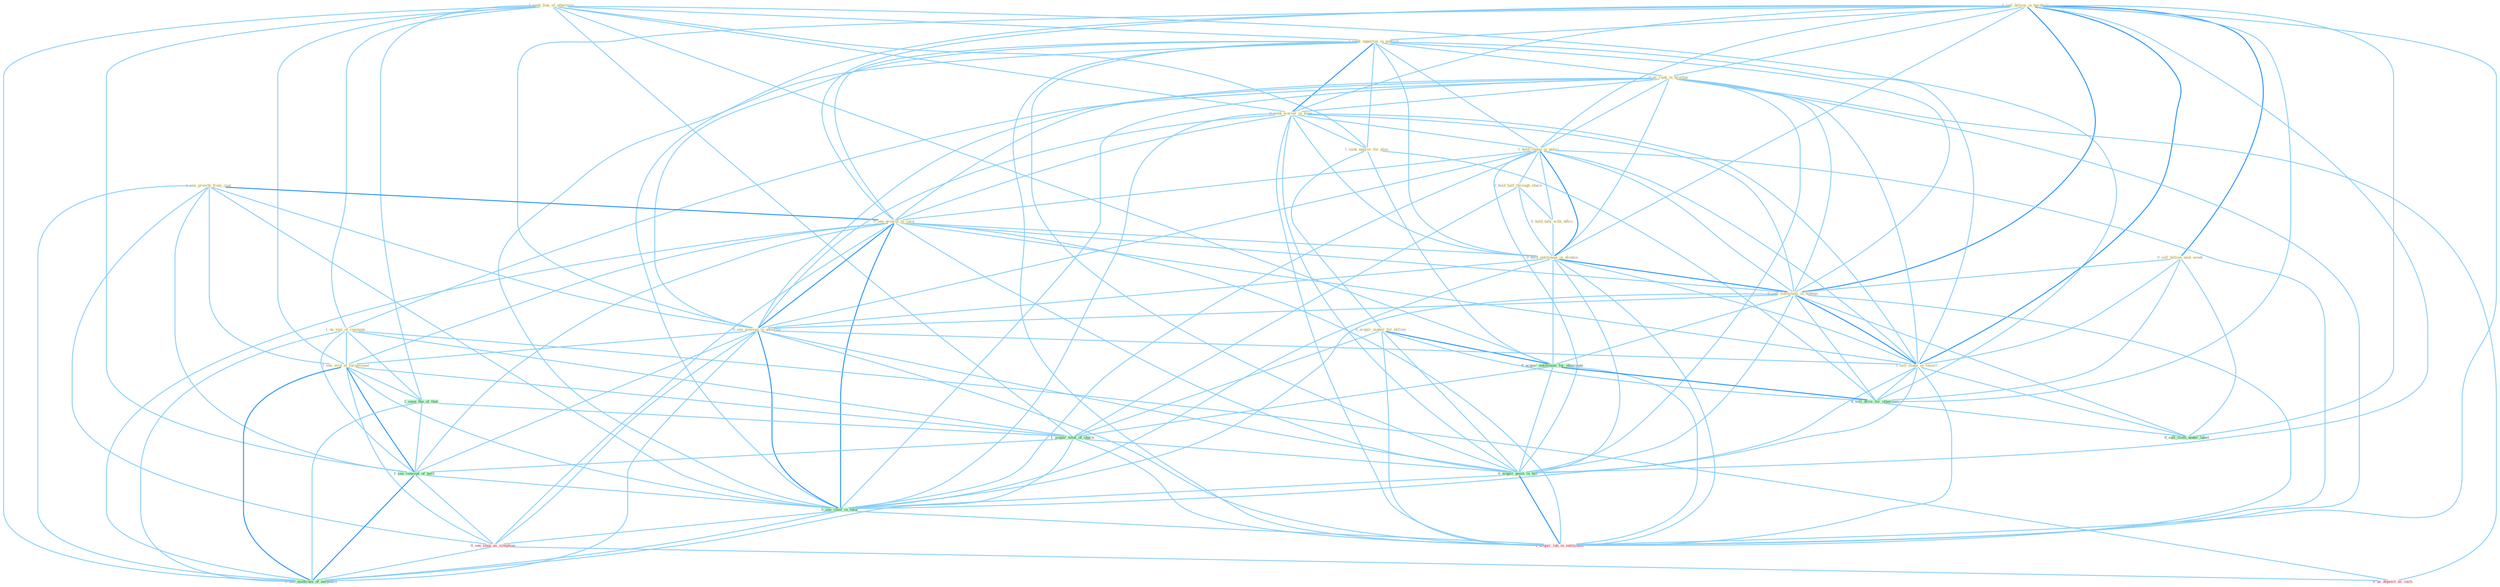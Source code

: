 Graph G{ 
    node
    [shape=polygon,style=filled,width=.5,height=.06,color="#BDFCC9",fixedsize=true,fontsize=4,
    fontcolor="#2f4f4f"];
    {node
    [color="#ffffe0", fontcolor="#8b7d6b"] "1_seek_fine_of_othernum " "0_sell_billion_in_hardwar " "1_seek_opportun_in_publish " "0_us_rank_in_brochur " "1_see_growth_from_coat " "0_seek_waiver_in_hope " "1_hold_chang_in_polici " "1_seek_approv_for_plan " "0_hold_half_through_share " "0_see_growth_in_card " "1_us_tool_of_commun " "0_hold_talk_with_offici " "0_hold_entitynam_in_disdain " "0_acquir_maker_for_billion " "0_sell_billion_next_week " "0_sell_entitynam_in_bodega " "0_see_messag_in_advertis " "1_see_evid_of_turnaround " "1_sell_stake_in_resort "}
{node [color="#fff0f5", fontcolor="#b22222"] "0_see_shop_as_symptom " "1_acquir_lab_in_entitynam " "0_us_deposit_as_cach "}
edge [color="#B0E2FF"];

	"1_seek_fine_of_othernum " -- "1_seek_opportun_in_publish " [w="1", color="#87cefa" ];
	"1_seek_fine_of_othernum " -- "0_seek_waiver_in_hope " [w="1", color="#87cefa" ];
	"1_seek_fine_of_othernum " -- "1_seek_approv_for_plan " [w="1", color="#87cefa" ];
	"1_seek_fine_of_othernum " -- "1_us_tool_of_commun " [w="1", color="#87cefa" ];
	"1_seek_fine_of_othernum " -- "1_see_evid_of_turnaround " [w="1", color="#87cefa" ];
	"1_seek_fine_of_othernum " -- "0_acquir_entitynam_for_othernum " [w="1", color="#87cefa" ];
	"1_seek_fine_of_othernum " -- "1_seen_the_of_that " [w="1", color="#87cefa" ];
	"1_seek_fine_of_othernum " -- "0_sell_divis_for_othernum " [w="1", color="#87cefa" ];
	"1_seek_fine_of_othernum " -- "1_acquir_total_of_share " [w="1", color="#87cefa" ];
	"1_seek_fine_of_othernum " -- "1_see_concept_of_both " [w="1", color="#87cefa" ];
	"1_seek_fine_of_othernum " -- "1_see_modicum_of_normalci " [w="1", color="#87cefa" ];
	"0_sell_billion_in_hardwar " -- "1_seek_opportun_in_publish " [w="1", color="#87cefa" ];
	"0_sell_billion_in_hardwar " -- "0_us_rank_in_brochur " [w="1", color="#87cefa" ];
	"0_sell_billion_in_hardwar " -- "0_seek_waiver_in_hope " [w="1", color="#87cefa" ];
	"0_sell_billion_in_hardwar " -- "1_hold_chang_in_polici " [w="1", color="#87cefa" ];
	"0_sell_billion_in_hardwar " -- "0_see_growth_in_card " [w="1", color="#87cefa" ];
	"0_sell_billion_in_hardwar " -- "0_hold_entitynam_in_disdain " [w="1", color="#87cefa" ];
	"0_sell_billion_in_hardwar " -- "0_sell_billion_next_week " [w="2", color="#1e90ff" , len=0.8];
	"0_sell_billion_in_hardwar " -- "0_sell_entitynam_in_bodega " [w="2", color="#1e90ff" , len=0.8];
	"0_sell_billion_in_hardwar " -- "0_see_messag_in_advertis " [w="1", color="#87cefa" ];
	"0_sell_billion_in_hardwar " -- "1_sell_stake_in_resort " [w="2", color="#1e90ff" , len=0.8];
	"0_sell_billion_in_hardwar " -- "0_sell_divis_for_othernum " [w="1", color="#87cefa" ];
	"0_sell_billion_in_hardwar " -- "0_sell_cloth_under_label " [w="1", color="#87cefa" ];
	"0_sell_billion_in_hardwar " -- "0_acquir_posit_in_bid " [w="1", color="#87cefa" ];
	"0_sell_billion_in_hardwar " -- "0_see_chief_in_futur " [w="1", color="#87cefa" ];
	"0_sell_billion_in_hardwar " -- "1_acquir_lab_in_entitynam " [w="1", color="#87cefa" ];
	"1_seek_opportun_in_publish " -- "0_us_rank_in_brochur " [w="1", color="#87cefa" ];
	"1_seek_opportun_in_publish " -- "0_seek_waiver_in_hope " [w="2", color="#1e90ff" , len=0.8];
	"1_seek_opportun_in_publish " -- "1_hold_chang_in_polici " [w="1", color="#87cefa" ];
	"1_seek_opportun_in_publish " -- "1_seek_approv_for_plan " [w="1", color="#87cefa" ];
	"1_seek_opportun_in_publish " -- "0_see_growth_in_card " [w="1", color="#87cefa" ];
	"1_seek_opportun_in_publish " -- "0_hold_entitynam_in_disdain " [w="1", color="#87cefa" ];
	"1_seek_opportun_in_publish " -- "0_sell_entitynam_in_bodega " [w="1", color="#87cefa" ];
	"1_seek_opportun_in_publish " -- "0_see_messag_in_advertis " [w="1", color="#87cefa" ];
	"1_seek_opportun_in_publish " -- "1_sell_stake_in_resort " [w="1", color="#87cefa" ];
	"1_seek_opportun_in_publish " -- "0_acquir_posit_in_bid " [w="1", color="#87cefa" ];
	"1_seek_opportun_in_publish " -- "0_see_chief_in_futur " [w="1", color="#87cefa" ];
	"1_seek_opportun_in_publish " -- "1_acquir_lab_in_entitynam " [w="1", color="#87cefa" ];
	"0_us_rank_in_brochur " -- "0_seek_waiver_in_hope " [w="1", color="#87cefa" ];
	"0_us_rank_in_brochur " -- "1_hold_chang_in_polici " [w="1", color="#87cefa" ];
	"0_us_rank_in_brochur " -- "0_see_growth_in_card " [w="1", color="#87cefa" ];
	"0_us_rank_in_brochur " -- "1_us_tool_of_commun " [w="1", color="#87cefa" ];
	"0_us_rank_in_brochur " -- "0_hold_entitynam_in_disdain " [w="1", color="#87cefa" ];
	"0_us_rank_in_brochur " -- "0_sell_entitynam_in_bodega " [w="1", color="#87cefa" ];
	"0_us_rank_in_brochur " -- "0_see_messag_in_advertis " [w="1", color="#87cefa" ];
	"0_us_rank_in_brochur " -- "1_sell_stake_in_resort " [w="1", color="#87cefa" ];
	"0_us_rank_in_brochur " -- "0_acquir_posit_in_bid " [w="1", color="#87cefa" ];
	"0_us_rank_in_brochur " -- "0_see_chief_in_futur " [w="1", color="#87cefa" ];
	"0_us_rank_in_brochur " -- "1_acquir_lab_in_entitynam " [w="1", color="#87cefa" ];
	"0_us_rank_in_brochur " -- "0_us_deposit_as_cach " [w="1", color="#87cefa" ];
	"1_see_growth_from_coat " -- "0_see_growth_in_card " [w="2", color="#1e90ff" , len=0.8];
	"1_see_growth_from_coat " -- "0_see_messag_in_advertis " [w="1", color="#87cefa" ];
	"1_see_growth_from_coat " -- "1_see_evid_of_turnaround " [w="1", color="#87cefa" ];
	"1_see_growth_from_coat " -- "1_see_concept_of_both " [w="1", color="#87cefa" ];
	"1_see_growth_from_coat " -- "0_see_chief_in_futur " [w="1", color="#87cefa" ];
	"1_see_growth_from_coat " -- "0_see_shop_as_symptom " [w="1", color="#87cefa" ];
	"1_see_growth_from_coat " -- "1_see_modicum_of_normalci " [w="1", color="#87cefa" ];
	"0_seek_waiver_in_hope " -- "1_hold_chang_in_polici " [w="1", color="#87cefa" ];
	"0_seek_waiver_in_hope " -- "1_seek_approv_for_plan " [w="1", color="#87cefa" ];
	"0_seek_waiver_in_hope " -- "0_see_growth_in_card " [w="1", color="#87cefa" ];
	"0_seek_waiver_in_hope " -- "0_hold_entitynam_in_disdain " [w="1", color="#87cefa" ];
	"0_seek_waiver_in_hope " -- "0_sell_entitynam_in_bodega " [w="1", color="#87cefa" ];
	"0_seek_waiver_in_hope " -- "0_see_messag_in_advertis " [w="1", color="#87cefa" ];
	"0_seek_waiver_in_hope " -- "1_sell_stake_in_resort " [w="1", color="#87cefa" ];
	"0_seek_waiver_in_hope " -- "0_acquir_posit_in_bid " [w="1", color="#87cefa" ];
	"0_seek_waiver_in_hope " -- "0_see_chief_in_futur " [w="1", color="#87cefa" ];
	"0_seek_waiver_in_hope " -- "1_acquir_lab_in_entitynam " [w="1", color="#87cefa" ];
	"1_hold_chang_in_polici " -- "0_hold_half_through_share " [w="1", color="#87cefa" ];
	"1_hold_chang_in_polici " -- "0_see_growth_in_card " [w="1", color="#87cefa" ];
	"1_hold_chang_in_polici " -- "0_hold_talk_with_offici " [w="1", color="#87cefa" ];
	"1_hold_chang_in_polici " -- "0_hold_entitynam_in_disdain " [w="2", color="#1e90ff" , len=0.8];
	"1_hold_chang_in_polici " -- "0_sell_entitynam_in_bodega " [w="1", color="#87cefa" ];
	"1_hold_chang_in_polici " -- "0_see_messag_in_advertis " [w="1", color="#87cefa" ];
	"1_hold_chang_in_polici " -- "1_sell_stake_in_resort " [w="1", color="#87cefa" ];
	"1_hold_chang_in_polici " -- "0_acquir_posit_in_bid " [w="1", color="#87cefa" ];
	"1_hold_chang_in_polici " -- "0_see_chief_in_futur " [w="1", color="#87cefa" ];
	"1_hold_chang_in_polici " -- "1_acquir_lab_in_entitynam " [w="1", color="#87cefa" ];
	"1_seek_approv_for_plan " -- "0_acquir_maker_for_billion " [w="1", color="#87cefa" ];
	"1_seek_approv_for_plan " -- "0_acquir_entitynam_for_othernum " [w="1", color="#87cefa" ];
	"1_seek_approv_for_plan " -- "0_sell_divis_for_othernum " [w="1", color="#87cefa" ];
	"0_hold_half_through_share " -- "0_hold_talk_with_offici " [w="1", color="#87cefa" ];
	"0_hold_half_through_share " -- "0_hold_entitynam_in_disdain " [w="1", color="#87cefa" ];
	"0_hold_half_through_share " -- "1_acquir_total_of_share " [w="1", color="#87cefa" ];
	"0_see_growth_in_card " -- "0_hold_entitynam_in_disdain " [w="1", color="#87cefa" ];
	"0_see_growth_in_card " -- "0_sell_entitynam_in_bodega " [w="1", color="#87cefa" ];
	"0_see_growth_in_card " -- "0_see_messag_in_advertis " [w="2", color="#1e90ff" , len=0.8];
	"0_see_growth_in_card " -- "1_see_evid_of_turnaround " [w="1", color="#87cefa" ];
	"0_see_growth_in_card " -- "1_sell_stake_in_resort " [w="1", color="#87cefa" ];
	"0_see_growth_in_card " -- "0_acquir_posit_in_bid " [w="1", color="#87cefa" ];
	"0_see_growth_in_card " -- "1_see_concept_of_both " [w="1", color="#87cefa" ];
	"0_see_growth_in_card " -- "0_see_chief_in_futur " [w="2", color="#1e90ff" , len=0.8];
	"0_see_growth_in_card " -- "0_see_shop_as_symptom " [w="1", color="#87cefa" ];
	"0_see_growth_in_card " -- "1_acquir_lab_in_entitynam " [w="1", color="#87cefa" ];
	"0_see_growth_in_card " -- "1_see_modicum_of_normalci " [w="1", color="#87cefa" ];
	"1_us_tool_of_commun " -- "1_see_evid_of_turnaround " [w="1", color="#87cefa" ];
	"1_us_tool_of_commun " -- "1_seen_the_of_that " [w="1", color="#87cefa" ];
	"1_us_tool_of_commun " -- "1_acquir_total_of_share " [w="1", color="#87cefa" ];
	"1_us_tool_of_commun " -- "1_see_concept_of_both " [w="1", color="#87cefa" ];
	"1_us_tool_of_commun " -- "0_us_deposit_as_cach " [w="1", color="#87cefa" ];
	"1_us_tool_of_commun " -- "1_see_modicum_of_normalci " [w="1", color="#87cefa" ];
	"0_hold_talk_with_offici " -- "0_hold_entitynam_in_disdain " [w="1", color="#87cefa" ];
	"0_hold_entitynam_in_disdain " -- "0_sell_entitynam_in_bodega " [w="2", color="#1e90ff" , len=0.8];
	"0_hold_entitynam_in_disdain " -- "0_see_messag_in_advertis " [w="1", color="#87cefa" ];
	"0_hold_entitynam_in_disdain " -- "1_sell_stake_in_resort " [w="1", color="#87cefa" ];
	"0_hold_entitynam_in_disdain " -- "0_acquir_entitynam_for_othernum " [w="1", color="#87cefa" ];
	"0_hold_entitynam_in_disdain " -- "0_acquir_posit_in_bid " [w="1", color="#87cefa" ];
	"0_hold_entitynam_in_disdain " -- "0_see_chief_in_futur " [w="1", color="#87cefa" ];
	"0_hold_entitynam_in_disdain " -- "1_acquir_lab_in_entitynam " [w="1", color="#87cefa" ];
	"0_acquir_maker_for_billion " -- "0_acquir_entitynam_for_othernum " [w="2", color="#1e90ff" , len=0.8];
	"0_acquir_maker_for_billion " -- "0_sell_divis_for_othernum " [w="1", color="#87cefa" ];
	"0_acquir_maker_for_billion " -- "1_acquir_total_of_share " [w="1", color="#87cefa" ];
	"0_acquir_maker_for_billion " -- "0_acquir_posit_in_bid " [w="1", color="#87cefa" ];
	"0_acquir_maker_for_billion " -- "1_acquir_lab_in_entitynam " [w="1", color="#87cefa" ];
	"0_sell_billion_next_week " -- "0_sell_entitynam_in_bodega " [w="1", color="#87cefa" ];
	"0_sell_billion_next_week " -- "1_sell_stake_in_resort " [w="1", color="#87cefa" ];
	"0_sell_billion_next_week " -- "0_sell_divis_for_othernum " [w="1", color="#87cefa" ];
	"0_sell_billion_next_week " -- "0_sell_cloth_under_label " [w="1", color="#87cefa" ];
	"0_sell_entitynam_in_bodega " -- "0_see_messag_in_advertis " [w="1", color="#87cefa" ];
	"0_sell_entitynam_in_bodega " -- "1_sell_stake_in_resort " [w="2", color="#1e90ff" , len=0.8];
	"0_sell_entitynam_in_bodega " -- "0_acquir_entitynam_for_othernum " [w="1", color="#87cefa" ];
	"0_sell_entitynam_in_bodega " -- "0_sell_divis_for_othernum " [w="1", color="#87cefa" ];
	"0_sell_entitynam_in_bodega " -- "0_sell_cloth_under_label " [w="1", color="#87cefa" ];
	"0_sell_entitynam_in_bodega " -- "0_acquir_posit_in_bid " [w="1", color="#87cefa" ];
	"0_sell_entitynam_in_bodega " -- "0_see_chief_in_futur " [w="1", color="#87cefa" ];
	"0_sell_entitynam_in_bodega " -- "1_acquir_lab_in_entitynam " [w="1", color="#87cefa" ];
	"0_see_messag_in_advertis " -- "1_see_evid_of_turnaround " [w="1", color="#87cefa" ];
	"0_see_messag_in_advertis " -- "1_sell_stake_in_resort " [w="1", color="#87cefa" ];
	"0_see_messag_in_advertis " -- "0_acquir_posit_in_bid " [w="1", color="#87cefa" ];
	"0_see_messag_in_advertis " -- "1_see_concept_of_both " [w="1", color="#87cefa" ];
	"0_see_messag_in_advertis " -- "0_see_chief_in_futur " [w="2", color="#1e90ff" , len=0.8];
	"0_see_messag_in_advertis " -- "0_see_shop_as_symptom " [w="1", color="#87cefa" ];
	"0_see_messag_in_advertis " -- "1_acquir_lab_in_entitynam " [w="1", color="#87cefa" ];
	"0_see_messag_in_advertis " -- "1_see_modicum_of_normalci " [w="1", color="#87cefa" ];
	"1_see_evid_of_turnaround " -- "1_seen_the_of_that " [w="1", color="#87cefa" ];
	"1_see_evid_of_turnaround " -- "1_acquir_total_of_share " [w="1", color="#87cefa" ];
	"1_see_evid_of_turnaround " -- "1_see_concept_of_both " [w="2", color="#1e90ff" , len=0.8];
	"1_see_evid_of_turnaround " -- "0_see_chief_in_futur " [w="1", color="#87cefa" ];
	"1_see_evid_of_turnaround " -- "0_see_shop_as_symptom " [w="1", color="#87cefa" ];
	"1_see_evid_of_turnaround " -- "1_see_modicum_of_normalci " [w="2", color="#1e90ff" , len=0.8];
	"1_sell_stake_in_resort " -- "0_sell_divis_for_othernum " [w="1", color="#87cefa" ];
	"1_sell_stake_in_resort " -- "0_sell_cloth_under_label " [w="1", color="#87cefa" ];
	"1_sell_stake_in_resort " -- "0_acquir_posit_in_bid " [w="1", color="#87cefa" ];
	"1_sell_stake_in_resort " -- "0_see_chief_in_futur " [w="1", color="#87cefa" ];
	"1_sell_stake_in_resort " -- "1_acquir_lab_in_entitynam " [w="1", color="#87cefa" ];
	"0_acquir_entitynam_for_othernum " -- "0_sell_divis_for_othernum " [w="2", color="#1e90ff" , len=0.8];
	"0_acquir_entitynam_for_othernum " -- "1_acquir_total_of_share " [w="1", color="#87cefa" ];
	"0_acquir_entitynam_for_othernum " -- "0_acquir_posit_in_bid " [w="1", color="#87cefa" ];
	"0_acquir_entitynam_for_othernum " -- "1_acquir_lab_in_entitynam " [w="1", color="#87cefa" ];
	"1_seen_the_of_that " -- "1_acquir_total_of_share " [w="1", color="#87cefa" ];
	"1_seen_the_of_that " -- "1_see_concept_of_both " [w="1", color="#87cefa" ];
	"1_seen_the_of_that " -- "1_see_modicum_of_normalci " [w="1", color="#87cefa" ];
	"0_sell_divis_for_othernum " -- "0_sell_cloth_under_label " [w="1", color="#87cefa" ];
	"1_acquir_total_of_share " -- "0_acquir_posit_in_bid " [w="1", color="#87cefa" ];
	"1_acquir_total_of_share " -- "1_see_concept_of_both " [w="1", color="#87cefa" ];
	"1_acquir_total_of_share " -- "1_acquir_lab_in_entitynam " [w="1", color="#87cefa" ];
	"1_acquir_total_of_share " -- "1_see_modicum_of_normalci " [w="1", color="#87cefa" ];
	"0_acquir_posit_in_bid " -- "0_see_chief_in_futur " [w="1", color="#87cefa" ];
	"0_acquir_posit_in_bid " -- "1_acquir_lab_in_entitynam " [w="2", color="#1e90ff" , len=0.8];
	"1_see_concept_of_both " -- "0_see_chief_in_futur " [w="1", color="#87cefa" ];
	"1_see_concept_of_both " -- "0_see_shop_as_symptom " [w="1", color="#87cefa" ];
	"1_see_concept_of_both " -- "1_see_modicum_of_normalci " [w="2", color="#1e90ff" , len=0.8];
	"0_see_chief_in_futur " -- "0_see_shop_as_symptom " [w="1", color="#87cefa" ];
	"0_see_chief_in_futur " -- "1_acquir_lab_in_entitynam " [w="1", color="#87cefa" ];
	"0_see_chief_in_futur " -- "1_see_modicum_of_normalci " [w="1", color="#87cefa" ];
	"0_see_shop_as_symptom " -- "0_us_deposit_as_cach " [w="1", color="#87cefa" ];
	"0_see_shop_as_symptom " -- "1_see_modicum_of_normalci " [w="1", color="#87cefa" ];
}